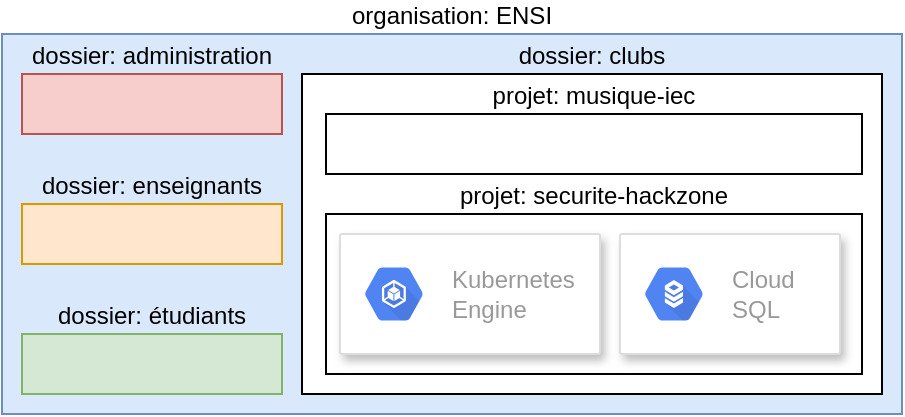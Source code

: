 <mxfile version="13.9.9" type="device"><diagram id="tSW2i07wtIEM8hqvLzSq" name="Page-1"><mxGraphModel dx="1298" dy="900" grid="1" gridSize="10" guides="1" tooltips="1" connect="1" arrows="1" fold="1" page="1" pageScale="1" pageWidth="827" pageHeight="1169" math="0" shadow="0"><root><mxCell id="0"/><mxCell id="1" parent="0"/><mxCell id="6tThkUcSIPNXzogJq_UX-1" value="organisation: ENSI" style="rounded=0;whiteSpace=wrap;html=1;horizontal=1;verticalAlign=bottom;labelPosition=center;verticalLabelPosition=top;align=center;fillColor=#dae8fc;strokeColor=#6c8ebf;" parent="1" vertex="1"><mxGeometry x="120" y="190" width="450" height="190" as="geometry"/></mxCell><mxCell id="6tThkUcSIPNXzogJq_UX-2" value="dossier: administration" style="rounded=0;whiteSpace=wrap;html=1;labelPosition=center;verticalLabelPosition=top;align=center;verticalAlign=bottom;fillColor=#f8cecc;strokeColor=#b85450;" parent="1" vertex="1"><mxGeometry x="130" y="210" width="130" height="30" as="geometry"/></mxCell><mxCell id="6tThkUcSIPNXzogJq_UX-3" value="dossier: enseignants" style="rounded=0;whiteSpace=wrap;html=1;labelPosition=center;verticalLabelPosition=top;align=center;verticalAlign=bottom;fillColor=#ffe6cc;strokeColor=#d79b00;" parent="1" vertex="1"><mxGeometry x="130" y="275" width="130" height="30" as="geometry"/></mxCell><mxCell id="6tThkUcSIPNXzogJq_UX-4" value="dossier: étudiants" style="rounded=0;whiteSpace=wrap;html=1;labelPosition=center;verticalLabelPosition=top;align=center;verticalAlign=bottom;fillColor=#d5e8d4;strokeColor=#82b366;" parent="1" vertex="1"><mxGeometry x="130" y="340" width="130" height="30" as="geometry"/></mxCell><mxCell id="6tThkUcSIPNXzogJq_UX-5" value="dossier: clubs" style="rounded=0;whiteSpace=wrap;html=1;labelPosition=center;verticalLabelPosition=top;align=center;verticalAlign=bottom;" parent="1" vertex="1"><mxGeometry x="270" y="210" width="290" height="160" as="geometry"/></mxCell><mxCell id="6tThkUcSIPNXzogJq_UX-6" value="projet: securite-hackzone" style="rounded=0;whiteSpace=wrap;html=1;verticalAlign=bottom;labelPosition=center;verticalLabelPosition=top;align=center;" parent="1" vertex="1"><mxGeometry x="282" y="280" width="268" height="80" as="geometry"/></mxCell><mxCell id="6tThkUcSIPNXzogJq_UX-7" value="projet: musique-iec" style="rounded=0;whiteSpace=wrap;html=1;labelPosition=center;verticalLabelPosition=top;align=center;verticalAlign=bottom;" parent="1" vertex="1"><mxGeometry x="282" y="230" width="268" height="30" as="geometry"/></mxCell><mxCell id="6tThkUcSIPNXzogJq_UX-16" value="" style="strokeColor=#dddddd;shadow=1;strokeWidth=1;rounded=1;absoluteArcSize=1;arcSize=2;" parent="1" vertex="1"><mxGeometry x="289" y="290" width="130" height="60" as="geometry"/></mxCell><mxCell id="6tThkUcSIPNXzogJq_UX-17" value="Kubernetes&#10;Engine" style="dashed=0;connectable=0;html=1;fillColor=#5184F3;strokeColor=none;shape=mxgraph.gcp2.hexIcon;prIcon=container_engine;part=1;labelPosition=right;verticalLabelPosition=middle;align=left;verticalAlign=middle;spacingLeft=5;fontColor=#999999;fontSize=12;" parent="6tThkUcSIPNXzogJq_UX-16" vertex="1"><mxGeometry y="0.5" width="44" height="39" relative="1" as="geometry"><mxPoint x="5" y="-19.5" as="offset"/></mxGeometry></mxCell><mxCell id="6tThkUcSIPNXzogJq_UX-22" value="" style="strokeColor=#dddddd;shadow=1;strokeWidth=1;rounded=1;absoluteArcSize=1;arcSize=2;" parent="1" vertex="1"><mxGeometry x="429" y="290" width="110" height="60" as="geometry"/></mxCell><mxCell id="6tThkUcSIPNXzogJq_UX-23" value="Cloud&#10;SQL" style="dashed=0;connectable=0;html=1;fillColor=#5184F3;strokeColor=none;shape=mxgraph.gcp2.hexIcon;prIcon=cloud_sql;part=1;labelPosition=right;verticalLabelPosition=middle;align=left;verticalAlign=middle;spacingLeft=5;fontColor=#999999;fontSize=12;" parent="6tThkUcSIPNXzogJq_UX-22" vertex="1"><mxGeometry y="0.5" width="44" height="39" relative="1" as="geometry"><mxPoint x="5" y="-19.5" as="offset"/></mxGeometry></mxCell></root></mxGraphModel></diagram></mxfile>